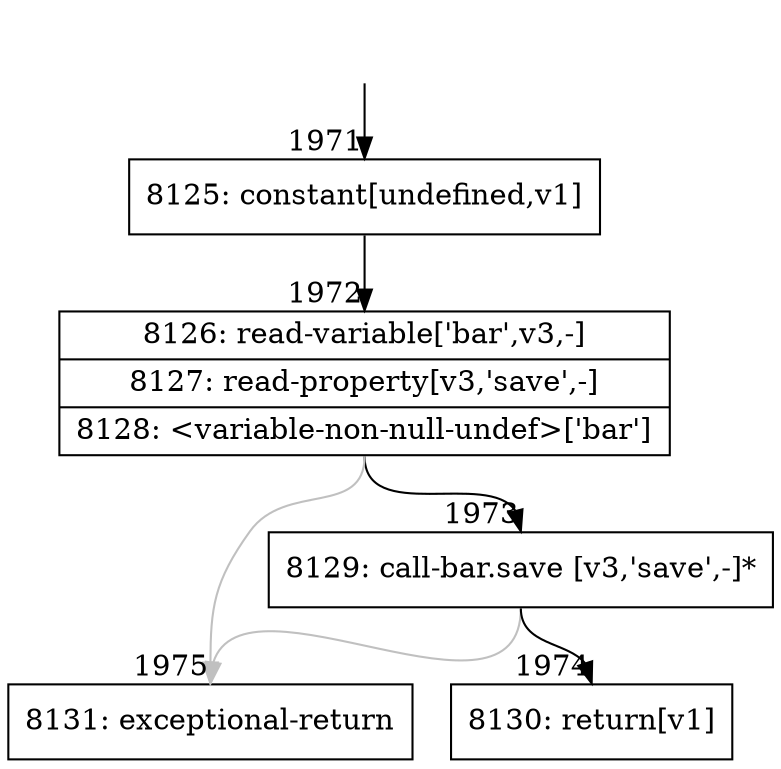 digraph {
rankdir="TD"
BB_entry179[shape=none,label=""];
BB_entry179 -> BB1971 [tailport=s, headport=n, headlabel="    1971"]
BB1971 [shape=record label="{8125: constant[undefined,v1]}" ] 
BB1971 -> BB1972 [tailport=s, headport=n, headlabel="      1972"]
BB1972 [shape=record label="{8126: read-variable['bar',v3,-]|8127: read-property[v3,'save',-]|8128: \<variable-non-null-undef\>['bar']}" ] 
BB1972 -> BB1973 [tailport=s, headport=n, headlabel="      1973"]
BB1972 -> BB1975 [tailport=s, headport=n, color=gray, headlabel="      1975"]
BB1973 [shape=record label="{8129: call-bar.save [v3,'save',-]*}" ] 
BB1973 -> BB1974 [tailport=s, headport=n, headlabel="      1974"]
BB1973 -> BB1975 [tailport=s, headport=n, color=gray]
BB1974 [shape=record label="{8130: return[v1]}" ] 
BB1975 [shape=record label="{8131: exceptional-return}" ] 
//#$~ 2172
}
